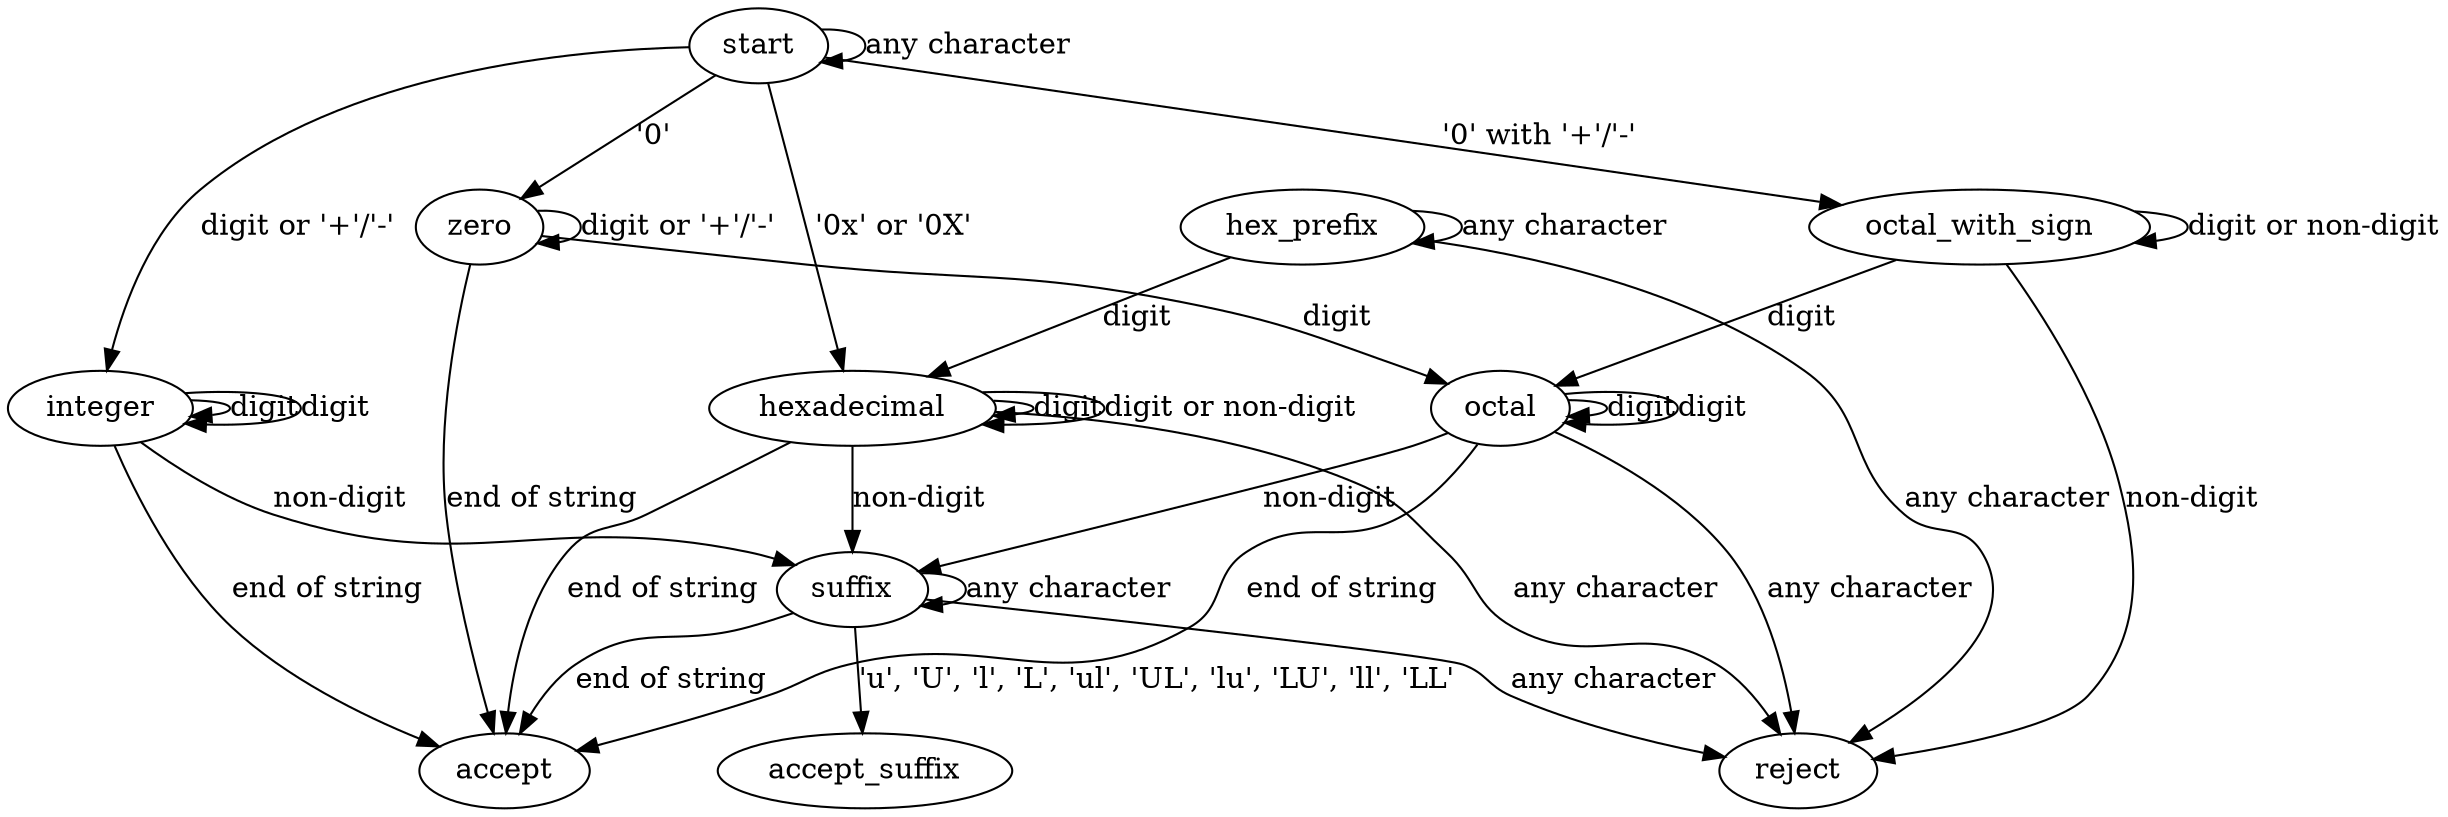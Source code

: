 digraph FSM {
    start -> integer [label="digit or '+'/'-'"]
    start -> zero [label="'0'"]
    start -> octal_with_sign [label="'0' with '+'/'-'"]
    start -> hexadecimal [label="'0x' or '0X'"]
    integer -> integer [label="digit"]
    integer -> accept [label="end of string"]
    integer -> suffix [label="non-digit"]
    suffix -> accept_suffix [label="'u', 'U', 'l', 'L', 'ul', 'UL', 'lu', 'LU', 'll', 'LL'"]
    suffix -> accept [label="end of string"]
    suffix -> reject [label="any character"]
    zero -> octal [label="digit"]
    zero -> accept [label="end of string"]
    octal_with_sign -> octal [label="digit"]
    octal_with_sign -> reject [label="non-digit"]
    octal -> octal [label="digit"]
    octal -> suffix [label="non-digit"]
    octal -> accept [label="end of string"]
    octal -> reject [label="any character"]
    hex_prefix -> hexadecimal [label="digit"]
    hex_prefix -> reject [label="any character"]
    hexadecimal -> hexadecimal [label="digit"]
    hexadecimal -> suffix [label="non-digit"]
    hexadecimal -> accept [label="end of string"]
    hexadecimal -> reject [label="any character"]
    
    // Transition for multiple characters
    start -> start [label="any character"]
    integer -> integer [label="digit"]
    zero -> zero [label="digit or '+'/'-'"]
    octal_with_sign -> octal_with_sign [label="digit or non-digit"]
    octal -> octal [label="digit"]
    hex_prefix -> hex_prefix [label="any character"]
    hexadecimal -> hexadecimal [label="digit or non-digit"]
    suffix -> suffix [label="any character"]
}
